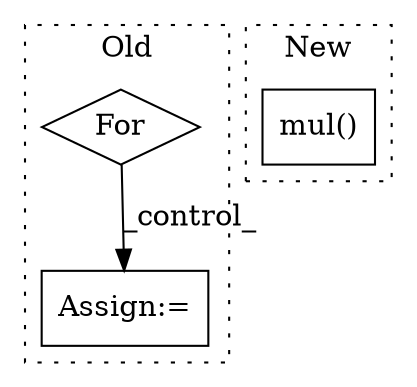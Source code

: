 digraph G {
subgraph cluster0 {
1 [label="For" a="107" s="11737,11776" l="4,14" shape="diamond"];
3 [label="Assign:=" a="68" s="11800" l="3" shape="box"];
label = "Old";
style="dotted";
}
subgraph cluster1 {
2 [label="mul()" a="75" s="11687,12028" l="7,1" shape="box"];
label = "New";
style="dotted";
}
1 -> 3 [label="_control_"];
}